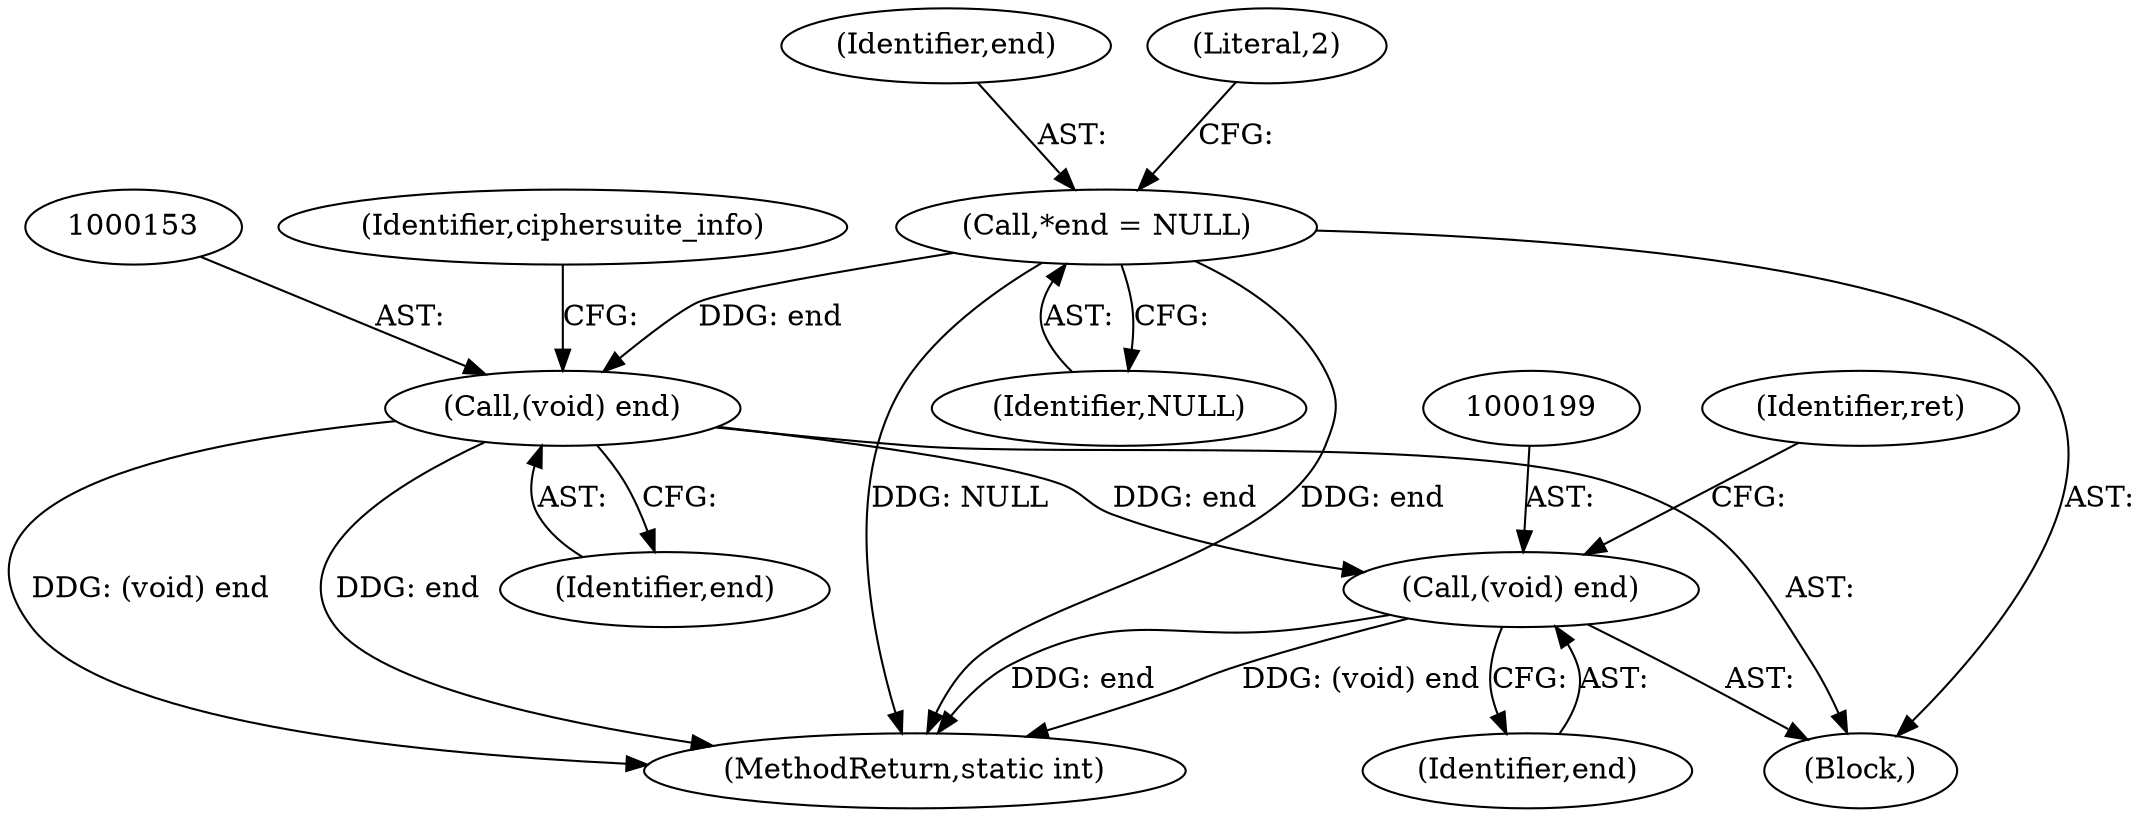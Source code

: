 digraph "0_mbedtls_027f84c69f4ef30c0693832a6c396ef19e563ca1@pointer" {
"1000127" [label="(Call,*end = NULL)"];
"1000152" [label="(Call,(void) end)"];
"1000198" [label="(Call,(void) end)"];
"1000204" [label="(Identifier,ret)"];
"1000760" [label="(MethodReturn,static int)"];
"1000152" [label="(Call,(void) end)"];
"1000154" [label="(Identifier,end)"];
"1000128" [label="(Identifier,end)"];
"1000159" [label="(Identifier,ciphersuite_info)"];
"1000112" [label="(Block,)"];
"1000198" [label="(Call,(void) end)"];
"1000131" [label="(Literal,2)"];
"1000129" [label="(Identifier,NULL)"];
"1000200" [label="(Identifier,end)"];
"1000127" [label="(Call,*end = NULL)"];
"1000127" -> "1000112"  [label="AST: "];
"1000127" -> "1000129"  [label="CFG: "];
"1000128" -> "1000127"  [label="AST: "];
"1000129" -> "1000127"  [label="AST: "];
"1000131" -> "1000127"  [label="CFG: "];
"1000127" -> "1000760"  [label="DDG: NULL"];
"1000127" -> "1000760"  [label="DDG: end"];
"1000127" -> "1000152"  [label="DDG: end"];
"1000152" -> "1000112"  [label="AST: "];
"1000152" -> "1000154"  [label="CFG: "];
"1000153" -> "1000152"  [label="AST: "];
"1000154" -> "1000152"  [label="AST: "];
"1000159" -> "1000152"  [label="CFG: "];
"1000152" -> "1000760"  [label="DDG: (void) end"];
"1000152" -> "1000760"  [label="DDG: end"];
"1000152" -> "1000198"  [label="DDG: end"];
"1000198" -> "1000112"  [label="AST: "];
"1000198" -> "1000200"  [label="CFG: "];
"1000199" -> "1000198"  [label="AST: "];
"1000200" -> "1000198"  [label="AST: "];
"1000204" -> "1000198"  [label="CFG: "];
"1000198" -> "1000760"  [label="DDG: end"];
"1000198" -> "1000760"  [label="DDG: (void) end"];
}
